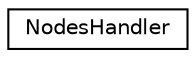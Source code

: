 digraph "Graphical Class Hierarchy"
{
  edge [fontname="Helvetica",fontsize="10",labelfontname="Helvetica",labelfontsize="10"];
  node [fontname="Helvetica",fontsize="10",shape=record];
  rankdir="LR";
  Node0 [label="NodesHandler",height=0.2,width=0.4,color="black", fillcolor="white", style="filled",URL="$d0/dcb/class_nodes_handler.html",tooltip="A class which parses an ITSUMO file. "];
}
